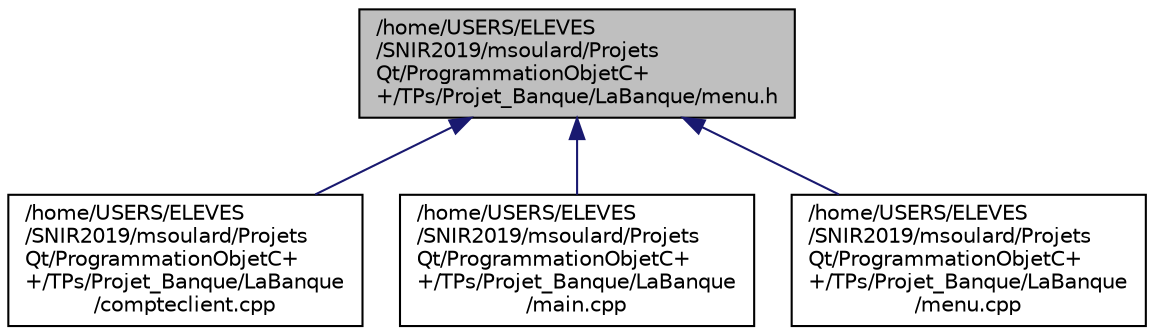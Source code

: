 digraph "/home/USERS/ELEVES/SNIR2019/msoulard/ProjetsQt/ProgrammationObjetC++/TPs/Projet_Banque/LaBanque/menu.h"
{
  edge [fontname="Helvetica",fontsize="10",labelfontname="Helvetica",labelfontsize="10"];
  node [fontname="Helvetica",fontsize="10",shape=record];
  Node6 [label="/home/USERS/ELEVES\l/SNIR2019/msoulard/Projets\lQt/ProgrammationObjetC+\l+/TPs/Projet_Banque/LaBanque/menu.h",height=0.2,width=0.4,color="black", fillcolor="grey75", style="filled", fontcolor="black"];
  Node6 -> Node7 [dir="back",color="midnightblue",fontsize="10",style="solid",fontname="Helvetica"];
  Node7 [label="/home/USERS/ELEVES\l/SNIR2019/msoulard/Projets\lQt/ProgrammationObjetC+\l+/TPs/Projet_Banque/LaBanque\l/compteclient.cpp",height=0.2,width=0.4,color="black", fillcolor="white", style="filled",URL="$compteclient_8cpp.html",tooltip="CompteClient::CompteClient. "];
  Node6 -> Node8 [dir="back",color="midnightblue",fontsize="10",style="solid",fontname="Helvetica"];
  Node8 [label="/home/USERS/ELEVES\l/SNIR2019/msoulard/Projets\lQt/ProgrammationObjetC+\l+/TPs/Projet_Banque/LaBanque\l/main.cpp",height=0.2,width=0.4,color="black", fillcolor="white", style="filled",URL="$main_8cpp.html",tooltip="main "];
  Node6 -> Node9 [dir="back",color="midnightblue",fontsize="10",style="solid",fontname="Helvetica"];
  Node9 [label="/home/USERS/ELEVES\l/SNIR2019/msoulard/Projets\lQt/ProgrammationObjetC+\l+/TPs/Projet_Banque/LaBanque\l/menu.cpp",height=0.2,width=0.4,color="black", fillcolor="white", style="filled",URL="$menu_8cpp.html"];
}
